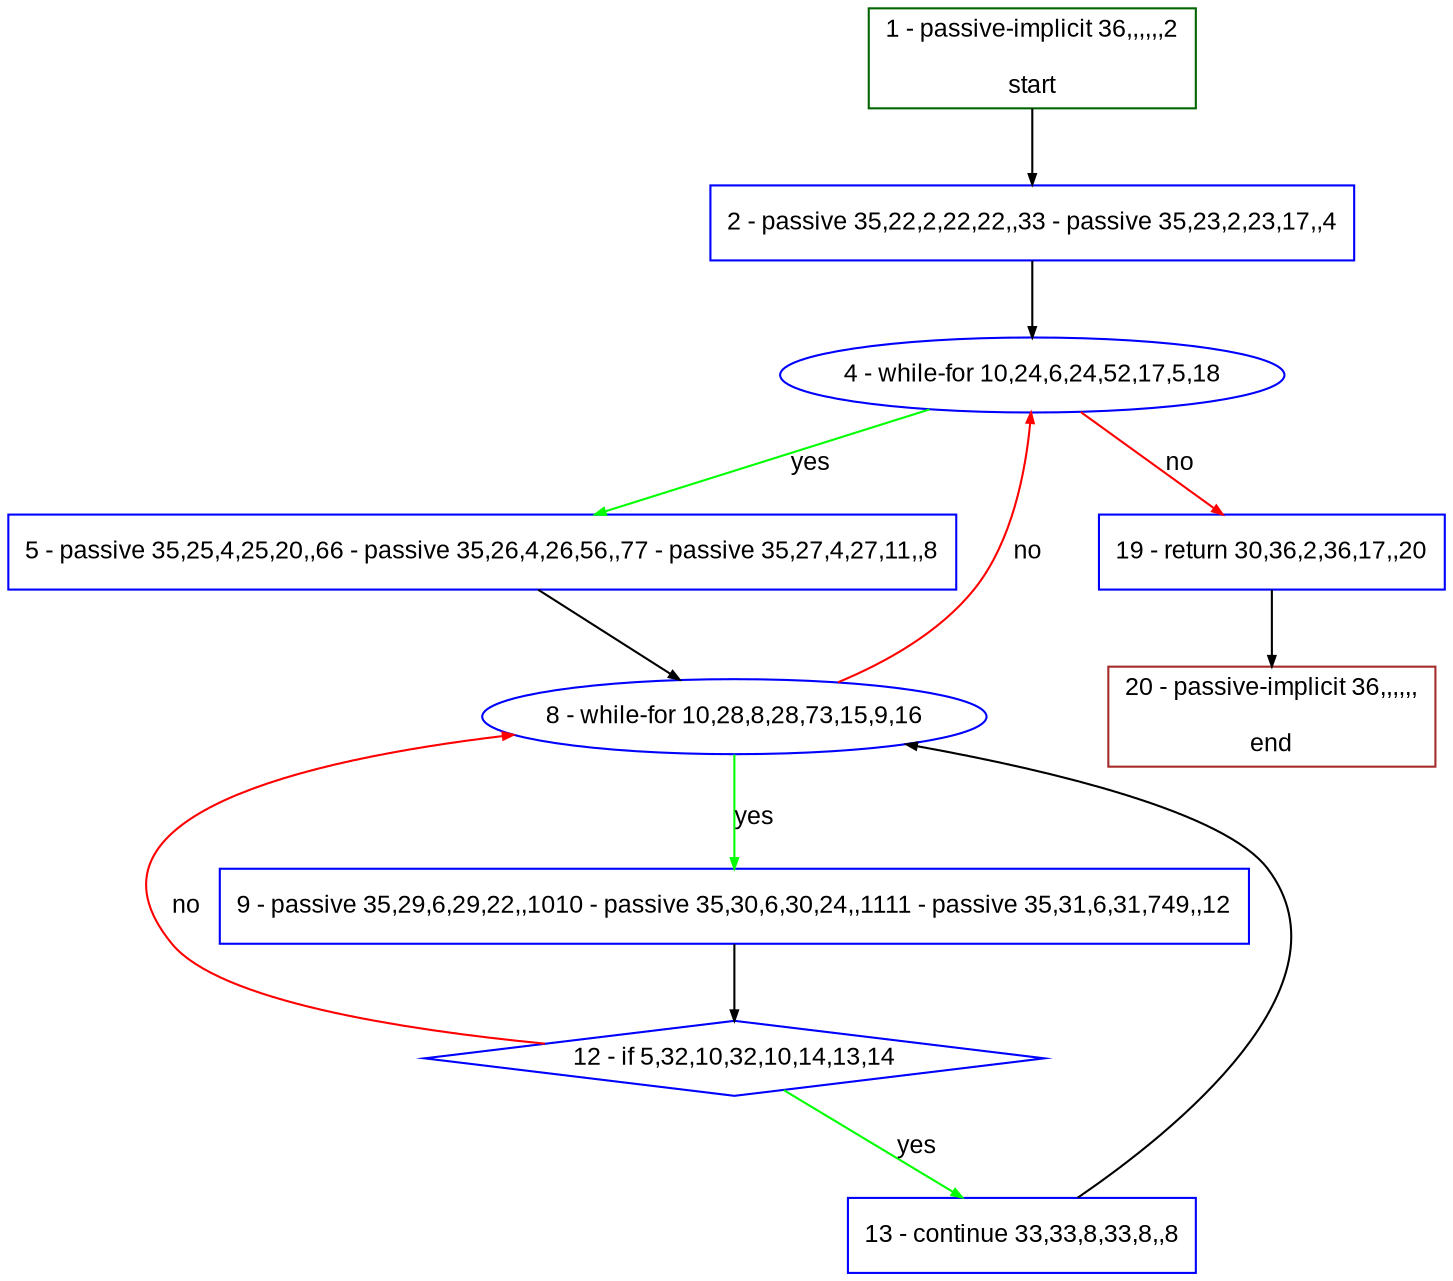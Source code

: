 digraph "" {
  graph [pack="true", label="", fontsize="12", packmode="clust", fontname="Arial", fillcolor="#FFFFCC", bgcolor="white", style="rounded,filled", compound="true"];
  node [node_initialized="no", label="", color="grey", fontsize="12", fillcolor="white", fontname="Arial", style="filled", shape="rectangle", compound="true", fixedsize="false"];
  edge [fontcolor="black", arrowhead="normal", arrowtail="none", arrowsize="0.5", ltail="", label="", color="black", fontsize="12", lhead="", fontname="Arial", dir="forward", compound="true"];
  __N1 [label="2 - passive 35,22,2,22,22,,33 - passive 35,23,2,23,17,,4", color="#0000ff", fillcolor="#ffffff", style="filled", shape="box"];
  __N2 [label="1 - passive-implicit 36,,,,,,2\n\nstart", color="#006400", fillcolor="#ffffff", style="filled", shape="box"];
  __N3 [label="4 - while-for 10,24,6,24,52,17,5,18", color="#0000ff", fillcolor="#ffffff", style="filled", shape="oval"];
  __N4 [label="5 - passive 35,25,4,25,20,,66 - passive 35,26,4,26,56,,77 - passive 35,27,4,27,11,,8", color="#0000ff", fillcolor="#ffffff", style="filled", shape="box"];
  __N5 [label="19 - return 30,36,2,36,17,,20", color="#0000ff", fillcolor="#ffffff", style="filled", shape="box"];
  __N6 [label="8 - while-for 10,28,8,28,73,15,9,16", color="#0000ff", fillcolor="#ffffff", style="filled", shape="oval"];
  __N7 [label="9 - passive 35,29,6,29,22,,1010 - passive 35,30,6,30,24,,1111 - passive 35,31,6,31,749,,12", color="#0000ff", fillcolor="#ffffff", style="filled", shape="box"];
  __N8 [label="12 - if 5,32,10,32,10,14,13,14", color="#0000ff", fillcolor="#ffffff", style="filled", shape="diamond"];
  __N9 [label="13 - continue 33,33,8,33,8,,8", color="#0000ff", fillcolor="#ffffff", style="filled", shape="box"];
  __N10 [label="20 - passive-implicit 36,,,,,,\n\nend", color="#a52a2a", fillcolor="#ffffff", style="filled", shape="box"];
  __N2 -> __N1 [arrowhead="normal", arrowtail="none", color="#000000", label="", dir="forward"];
  __N1 -> __N3 [arrowhead="normal", arrowtail="none", color="#000000", label="", dir="forward"];
  __N3 -> __N4 [arrowhead="normal", arrowtail="none", color="#00ff00", label="yes", dir="forward"];
  __N3 -> __N5 [arrowhead="normal", arrowtail="none", color="#ff0000", label="no", dir="forward"];
  __N4 -> __N6 [arrowhead="normal", arrowtail="none", color="#000000", label="", dir="forward"];
  __N6 -> __N3 [arrowhead="normal", arrowtail="none", color="#ff0000", label="no", dir="forward"];
  __N6 -> __N7 [arrowhead="normal", arrowtail="none", color="#00ff00", label="yes", dir="forward"];
  __N7 -> __N8 [arrowhead="normal", arrowtail="none", color="#000000", label="", dir="forward"];
  __N8 -> __N6 [arrowhead="normal", arrowtail="none", color="#ff0000", label="no", dir="forward"];
  __N8 -> __N9 [arrowhead="normal", arrowtail="none", color="#00ff00", label="yes", dir="forward"];
  __N9 -> __N6 [arrowhead="normal", arrowtail="none", color="#000000", label="", dir="forward"];
  __N5 -> __N10 [arrowhead="normal", arrowtail="none", color="#000000", label="", dir="forward"];
}
